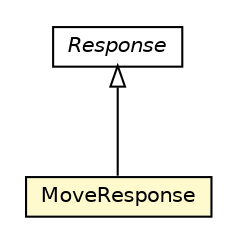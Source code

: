 #!/usr/local/bin/dot
#
# Class diagram 
# Generated by UMLGraph version 5.1 (http://www.umlgraph.org/)
#

digraph G {
	edge [fontname="Helvetica",fontsize=10,labelfontname="Helvetica",labelfontsize=10];
	node [fontname="Helvetica",fontsize=10,shape=plaintext];
	nodesep=0.25;
	ranksep=0.5;
	// edu.proz.checkers.infrastructure.MoveResponse
	c861 [label=<<table title="edu.proz.checkers.infrastructure.MoveResponse" border="0" cellborder="1" cellspacing="0" cellpadding="2" port="p" bgcolor="lemonChiffon" href="./MoveResponse.html">
		<tr><td><table border="0" cellspacing="0" cellpadding="1">
<tr><td align="center" balign="center"> MoveResponse </td></tr>
		</table></td></tr>
		</table>>, fontname="Helvetica", fontcolor="black", fontsize=10.0];
	// edu.proz.checkers.infrastructure.Response
	c864 [label=<<table title="edu.proz.checkers.infrastructure.Response" border="0" cellborder="1" cellspacing="0" cellpadding="2" port="p" href="./Response.html">
		<tr><td><table border="0" cellspacing="0" cellpadding="1">
<tr><td align="center" balign="center"><font face="Helvetica-Oblique"> Response </font></td></tr>
		</table></td></tr>
		</table>>, fontname="Helvetica", fontcolor="black", fontsize=10.0];
	//edu.proz.checkers.infrastructure.MoveResponse extends edu.proz.checkers.infrastructure.Response
	c864:p -> c861:p [dir=back,arrowtail=empty];
}

